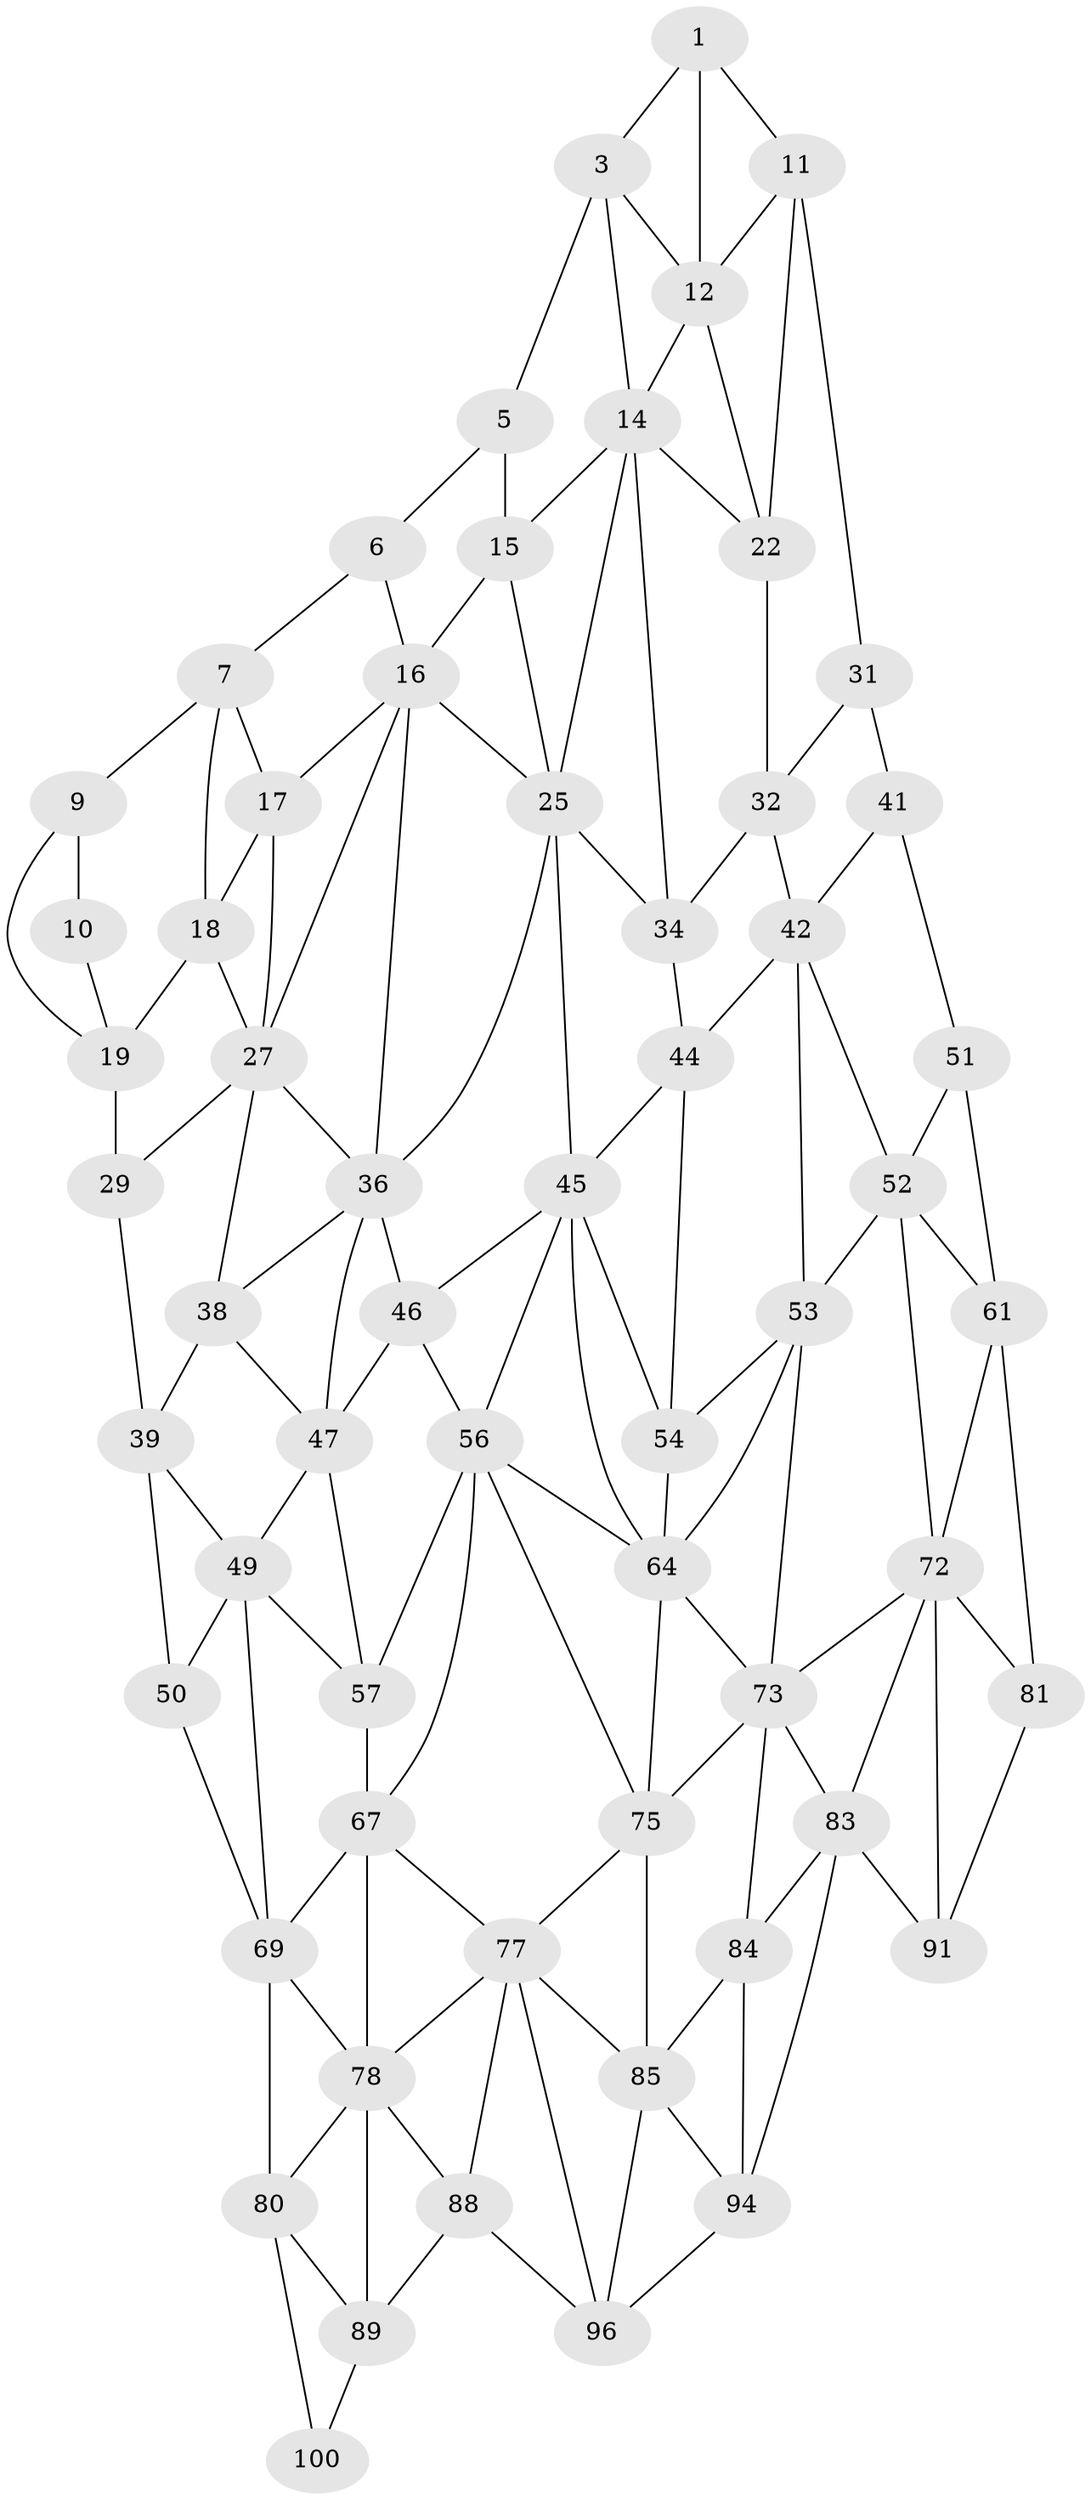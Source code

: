 // original degree distribution, {2: 0.04, 3: 0.32, 4: 0.64}
// Generated by graph-tools (version 1.1) at 2025/11/02/21/25 10:11:12]
// undirected, 59 vertices, 128 edges
graph export_dot {
graph [start="1"]
  node [color=gray90,style=filled];
  1 [super="+2"];
  3 [super="+4"];
  5;
  6;
  7 [super="+8"];
  9;
  10;
  11 [super="+21"];
  12 [super="+13"];
  14 [super="+24"];
  15;
  16 [super="+26"];
  17;
  18;
  19 [super="+20"];
  22 [super="+23"];
  25 [super="+35"];
  27 [super="+28"];
  29 [super="+30"];
  31;
  32 [super="+33"];
  34;
  36 [super="+37"];
  38;
  39 [super="+40"];
  41;
  42 [super="+43"];
  44;
  45 [super="+55"];
  46;
  47 [super="+48"];
  49 [super="+59"];
  50 [super="+60"];
  51;
  52 [super="+62"];
  53 [super="+63"];
  54;
  56 [super="+66"];
  57 [super="+58"];
  61 [super="+71"];
  64 [super="+65"];
  67 [super="+68"];
  69 [super="+70"];
  72 [super="+82"];
  73 [super="+74"];
  75 [super="+76"];
  77 [super="+87"];
  78 [super="+79"];
  80 [super="+90"];
  81;
  83 [super="+93"];
  84;
  85 [super="+86"];
  88 [super="+98"];
  89 [super="+99"];
  91 [super="+92"];
  94 [super="+95"];
  96 [super="+97"];
  100;
  1 -- 11;
  1 -- 3;
  1 -- 12;
  3 -- 5;
  3 -- 14;
  3 -- 12;
  5 -- 15;
  5 -- 6;
  6 -- 16;
  6 -- 7;
  7 -- 17;
  7 -- 9;
  7 -- 18;
  9 -- 19;
  9 -- 10;
  10 -- 19;
  11 -- 12;
  11 -- 22;
  11 -- 31;
  12 -- 22 [weight=2];
  12 -- 14;
  14 -- 15;
  14 -- 25;
  14 -- 34;
  14 -- 22;
  15 -- 25;
  15 -- 16;
  16 -- 17;
  16 -- 25;
  16 -- 27;
  16 -- 36;
  17 -- 27;
  17 -- 18;
  18 -- 19;
  18 -- 27;
  19 -- 29 [weight=2];
  22 -- 32 [weight=2];
  25 -- 34;
  25 -- 36;
  25 -- 45;
  27 -- 29;
  27 -- 38;
  27 -- 36;
  29 -- 39 [weight=2];
  31 -- 41;
  31 -- 32;
  32 -- 42 [weight=2];
  32 -- 34;
  34 -- 44;
  36 -- 46;
  36 -- 38;
  36 -- 47;
  38 -- 39;
  38 -- 47;
  39 -- 49;
  39 -- 50;
  41 -- 51;
  41 -- 42;
  42 -- 52;
  42 -- 44;
  42 -- 53;
  44 -- 54;
  44 -- 45;
  45 -- 46;
  45 -- 56;
  45 -- 64;
  45 -- 54;
  46 -- 56;
  46 -- 47;
  47 -- 57 [weight=2];
  47 -- 49;
  49 -- 50 [weight=2];
  49 -- 69;
  49 -- 57;
  50 -- 69;
  51 -- 61;
  51 -- 52;
  52 -- 53 [weight=2];
  52 -- 72;
  52 -- 61;
  53 -- 54;
  53 -- 64;
  53 -- 73;
  54 -- 64;
  56 -- 57;
  56 -- 67;
  56 -- 75;
  56 -- 64;
  57 -- 67 [weight=2];
  61 -- 72;
  61 -- 81;
  64 -- 75;
  64 -- 73;
  67 -- 77;
  67 -- 69;
  67 -- 78;
  69 -- 80;
  69 -- 78;
  72 -- 73;
  72 -- 81;
  72 -- 83;
  72 -- 91;
  73 -- 83;
  73 -- 75;
  73 -- 84;
  75 -- 85 [weight=2];
  75 -- 77;
  77 -- 78;
  77 -- 88;
  77 -- 96;
  77 -- 85;
  78 -- 88;
  78 -- 80;
  78 -- 89;
  80 -- 89;
  80 -- 100;
  81 -- 91;
  83 -- 84;
  83 -- 94;
  83 -- 91;
  84 -- 94;
  84 -- 85;
  85 -- 94;
  85 -- 96;
  88 -- 89 [weight=2];
  88 -- 96;
  89 -- 100;
  94 -- 96;
}
